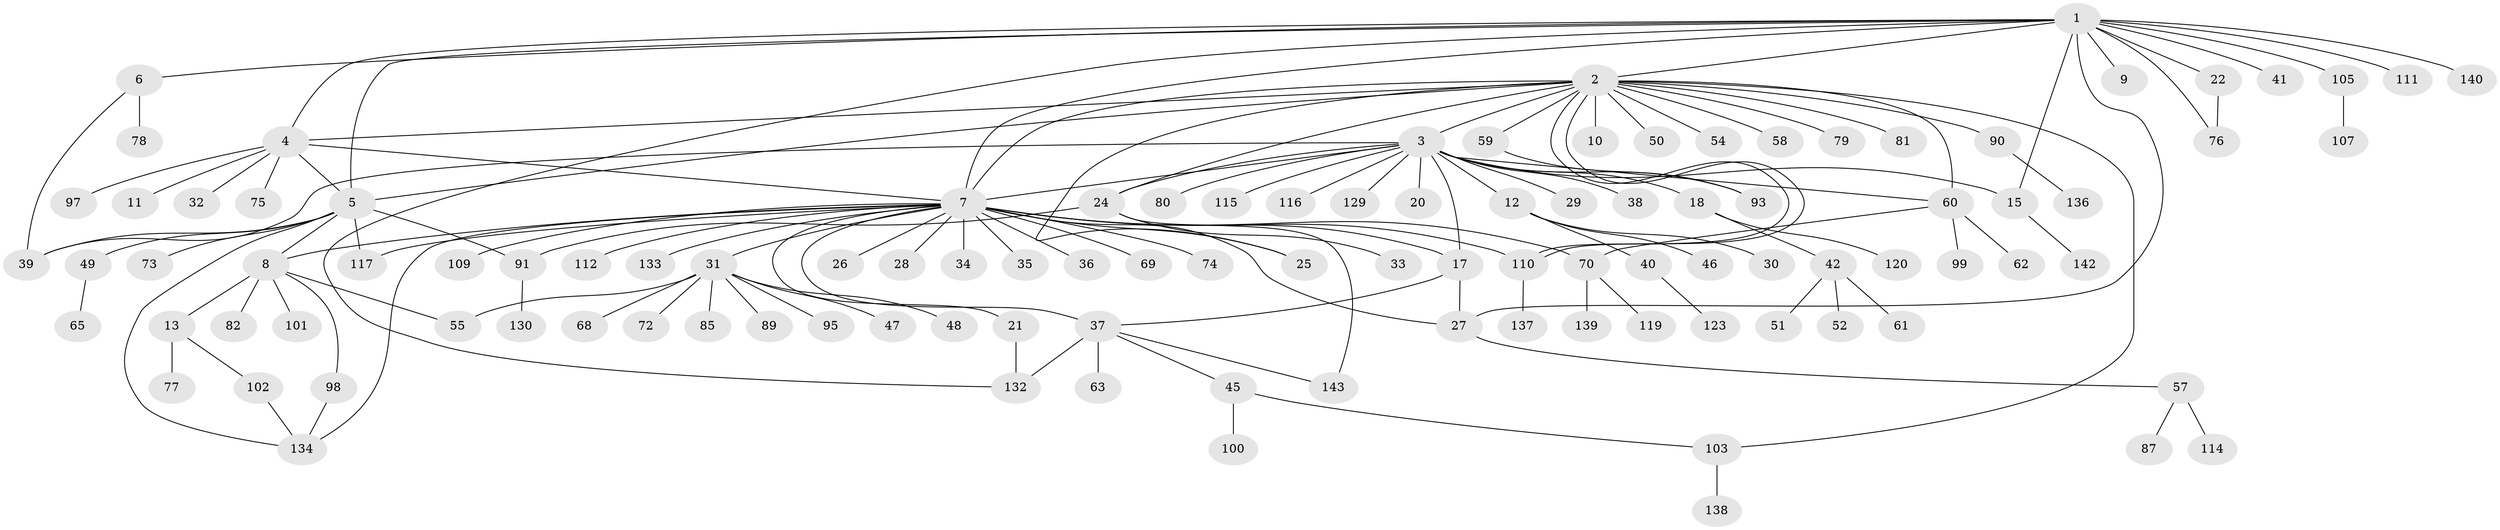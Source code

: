 // Generated by graph-tools (version 1.1) at 2025/23/03/03/25 07:23:51]
// undirected, 109 vertices, 140 edges
graph export_dot {
graph [start="1"]
  node [color=gray90,style=filled];
  1 [super="+23"];
  2 [super="+14"];
  3 [super="+92"];
  4 [super="+71"];
  5 [super="+19"];
  6 [super="+88"];
  7 [super="+16"];
  8 [super="+84"];
  9;
  10;
  11;
  12 [super="+124"];
  13;
  15 [super="+86"];
  17 [super="+121"];
  18;
  20;
  21;
  22;
  24 [super="+53"];
  25 [super="+66"];
  26;
  27 [super="+43"];
  28;
  29;
  30;
  31 [super="+67"];
  32;
  33;
  34;
  35;
  36;
  37 [super="+44"];
  38;
  39 [super="+96"];
  40;
  41;
  42 [super="+56"];
  45;
  46 [super="+64"];
  47;
  48;
  49;
  50;
  51;
  52;
  54;
  55;
  57 [super="+113"];
  58;
  59;
  60 [super="+104"];
  61;
  62;
  63;
  65;
  68;
  69 [super="+106"];
  70 [super="+94"];
  72;
  73 [super="+83"];
  74 [super="+122"];
  75;
  76;
  77;
  78;
  79 [super="+126"];
  80;
  81;
  82;
  85;
  87;
  89;
  90;
  91 [super="+135"];
  93 [super="+141"];
  95;
  97;
  98 [super="+131"];
  99 [super="+127"];
  100 [super="+108"];
  101;
  102;
  103 [super="+128"];
  105;
  107 [super="+125"];
  109;
  110 [super="+118"];
  111;
  112;
  114;
  115;
  116;
  117;
  119;
  120;
  123;
  129;
  130;
  132;
  133;
  134;
  136;
  137;
  138;
  139;
  140;
  142;
  143;
  1 -- 2;
  1 -- 4;
  1 -- 5;
  1 -- 6;
  1 -- 7;
  1 -- 9;
  1 -- 15;
  1 -- 22;
  1 -- 27;
  1 -- 41;
  1 -- 76;
  1 -- 105;
  1 -- 111;
  1 -- 132;
  1 -- 140;
  2 -- 3;
  2 -- 4;
  2 -- 7;
  2 -- 10;
  2 -- 24;
  2 -- 50;
  2 -- 54;
  2 -- 58;
  2 -- 59;
  2 -- 60;
  2 -- 79;
  2 -- 81;
  2 -- 103;
  2 -- 110;
  2 -- 110;
  2 -- 5;
  2 -- 25;
  2 -- 90;
  3 -- 7 [weight=2];
  3 -- 12;
  3 -- 17;
  3 -- 18;
  3 -- 20;
  3 -- 29;
  3 -- 38;
  3 -- 39;
  3 -- 60;
  3 -- 80;
  3 -- 93;
  3 -- 115;
  3 -- 116;
  3 -- 129;
  3 -- 24;
  3 -- 15;
  4 -- 7;
  4 -- 11;
  4 -- 32;
  4 -- 97;
  4 -- 75;
  4 -- 5;
  5 -- 134;
  5 -- 8;
  5 -- 39;
  5 -- 73;
  5 -- 49;
  5 -- 117;
  5 -- 91;
  6 -- 39;
  6 -- 78;
  7 -- 8;
  7 -- 21;
  7 -- 26;
  7 -- 34;
  7 -- 35;
  7 -- 36;
  7 -- 37 [weight=2];
  7 -- 69;
  7 -- 74;
  7 -- 109;
  7 -- 110;
  7 -- 117;
  7 -- 133;
  7 -- 134;
  7 -- 112;
  7 -- 70;
  7 -- 28;
  7 -- 31;
  7 -- 27;
  7 -- 25;
  7 -- 17;
  8 -- 13;
  8 -- 55;
  8 -- 82;
  8 -- 98;
  8 -- 101;
  12 -- 30;
  12 -- 40;
  12 -- 46;
  13 -- 77;
  13 -- 102;
  15 -- 142;
  17 -- 27;
  17 -- 37;
  18 -- 42;
  18 -- 120;
  21 -- 132;
  22 -- 76;
  24 -- 33;
  24 -- 91;
  24 -- 143;
  27 -- 57;
  31 -- 47;
  31 -- 48;
  31 -- 55;
  31 -- 68;
  31 -- 72;
  31 -- 85;
  31 -- 89;
  31 -- 95;
  37 -- 63;
  37 -- 132;
  37 -- 143;
  37 -- 45;
  40 -- 123;
  42 -- 51;
  42 -- 52;
  42 -- 61;
  45 -- 100;
  45 -- 103;
  49 -- 65;
  57 -- 87;
  57 -- 114;
  59 -- 93;
  60 -- 62;
  60 -- 70;
  60 -- 99;
  70 -- 139;
  70 -- 119;
  90 -- 136;
  91 -- 130;
  98 -- 134;
  102 -- 134;
  103 -- 138;
  105 -- 107;
  110 -- 137;
}
